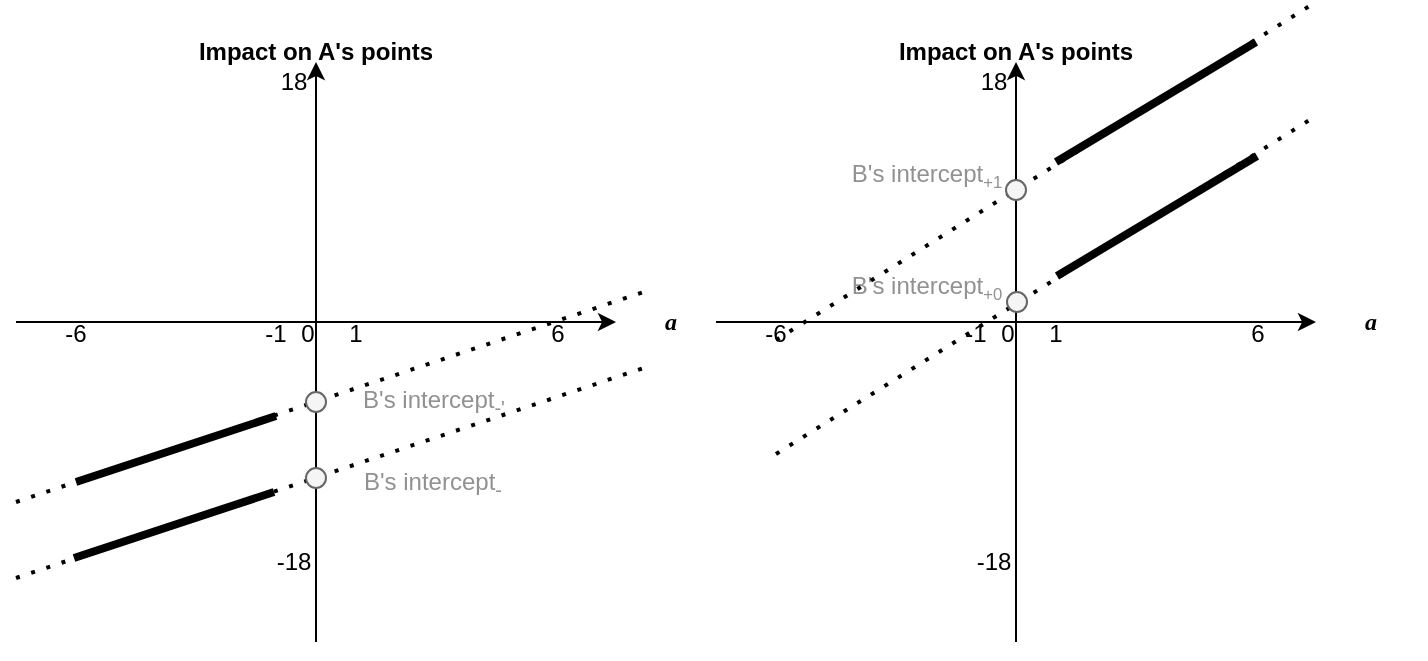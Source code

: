 <mxfile version="24.5.3" type="github">
  <diagram name="Page-1" id="Ew7KFUsUM-5sgseoDQyE">
    <mxGraphModel dx="1242" dy="827" grid="1" gridSize="10" guides="1" tooltips="1" connect="1" arrows="1" fold="1" page="1" pageScale="1" pageWidth="850" pageHeight="1100" math="0" shadow="0">
      <root>
        <mxCell id="0" />
        <mxCell id="1" parent="0" />
        <mxCell id="-bnWbpkABqGrMp3vOz5b-1" value="" style="endArrow=classic;html=1;rounded=0;" parent="1" target="-bnWbpkABqGrMp3vOz5b-4" edge="1">
          <mxGeometry width="50" height="50" relative="1" as="geometry">
            <mxPoint x="30" y="180" as="sourcePoint" />
            <mxPoint x="310" y="180" as="targetPoint" />
          </mxGeometry>
        </mxCell>
        <mxCell id="-bnWbpkABqGrMp3vOz5b-2" value="" style="endArrow=classic;html=1;rounded=0;" parent="1" edge="1">
          <mxGeometry width="50" height="50" relative="1" as="geometry">
            <mxPoint x="180" y="340" as="sourcePoint" />
            <mxPoint x="180" y="50" as="targetPoint" />
          </mxGeometry>
        </mxCell>
        <mxCell id="-bnWbpkABqGrMp3vOz5b-3" value="Impact on A&#39;s points" style="text;html=1;align=center;verticalAlign=middle;whiteSpace=wrap;rounded=0;fontStyle=1" parent="1" vertex="1">
          <mxGeometry x="100" y="30" width="160" height="30" as="geometry" />
        </mxCell>
        <mxCell id="-bnWbpkABqGrMp3vOz5b-4" value="&lt;b&gt;&lt;i&gt;&lt;font face=&quot;Georgia&quot;&gt;a&lt;/font&gt;&lt;/i&gt;&lt;/b&gt;" style="text;html=1;align=center;verticalAlign=middle;whiteSpace=wrap;rounded=0;" parent="1" vertex="1">
          <mxGeometry x="330" y="165" width="55" height="30" as="geometry" />
        </mxCell>
        <mxCell id="-bnWbpkABqGrMp3vOz5b-5" value="-6" style="text;html=1;align=center;verticalAlign=middle;whiteSpace=wrap;rounded=0;" parent="1" vertex="1">
          <mxGeometry x="50" y="171" width="20" height="30" as="geometry" />
        </mxCell>
        <mxCell id="-bnWbpkABqGrMp3vOz5b-6" value="6" style="text;html=1;align=center;verticalAlign=middle;whiteSpace=wrap;rounded=0;" parent="1" vertex="1">
          <mxGeometry x="291" y="171" width="20" height="30" as="geometry" />
        </mxCell>
        <mxCell id="-bnWbpkABqGrMp3vOz5b-7" value="-18" style="text;html=1;align=center;verticalAlign=middle;whiteSpace=wrap;rounded=0;" parent="1" vertex="1">
          <mxGeometry x="159" y="285" width="20" height="30" as="geometry" />
        </mxCell>
        <mxCell id="-bnWbpkABqGrMp3vOz5b-8" value="18" style="text;html=1;align=center;verticalAlign=middle;whiteSpace=wrap;rounded=0;" parent="1" vertex="1">
          <mxGeometry x="159" y="45" width="20" height="30" as="geometry" />
        </mxCell>
        <mxCell id="-bnWbpkABqGrMp3vOz5b-9" value="0" style="text;html=1;align=center;verticalAlign=middle;whiteSpace=wrap;rounded=0;" parent="1" vertex="1">
          <mxGeometry x="166" y="171" width="20" height="30" as="geometry" />
        </mxCell>
        <mxCell id="-bnWbpkABqGrMp3vOz5b-10" value="" style="endArrow=none;html=1;rounded=0;strokeWidth=4;" parent="1" edge="1">
          <mxGeometry width="50" height="50" relative="1" as="geometry">
            <mxPoint x="60" y="260" as="sourcePoint" />
            <mxPoint x="160" y="227" as="targetPoint" />
          </mxGeometry>
        </mxCell>
        <mxCell id="-bnWbpkABqGrMp3vOz5b-13" value="" style="endArrow=none;dashed=1;html=1;dashPattern=1 3;strokeWidth=2;rounded=0;entryX=0.25;entryY=0;entryDx=0;entryDy=0;" parent="1" edge="1">
          <mxGeometry width="50" height="50" relative="1" as="geometry">
            <mxPoint x="30" y="308" as="sourcePoint" />
            <mxPoint x="343.75" y="203" as="targetPoint" />
          </mxGeometry>
        </mxCell>
        <mxCell id="-bnWbpkABqGrMp3vOz5b-14" value="1" style="text;html=1;align=center;verticalAlign=middle;whiteSpace=wrap;rounded=0;" parent="1" vertex="1">
          <mxGeometry x="190" y="171" width="20" height="30" as="geometry" />
        </mxCell>
        <mxCell id="-bnWbpkABqGrMp3vOz5b-15" value="-1" style="text;html=1;align=center;verticalAlign=middle;whiteSpace=wrap;rounded=0;" parent="1" vertex="1">
          <mxGeometry x="150" y="171" width="20" height="30" as="geometry" />
        </mxCell>
        <mxCell id="-bnWbpkABqGrMp3vOz5b-20" value="" style="ellipse;whiteSpace=wrap;html=1;aspect=fixed;fillColor=#f5f5f5;strokeColor=#666666;fontColor=#333333;" parent="1" vertex="1">
          <mxGeometry x="175" y="253" width="10" height="10" as="geometry" />
        </mxCell>
        <mxCell id="-bnWbpkABqGrMp3vOz5b-24" value="B&#39;s intercept&lt;sub&gt;-&lt;/sub&gt;" style="text;html=1;align=center;verticalAlign=middle;whiteSpace=wrap;rounded=0;fontColor=#919191;" parent="1" vertex="1">
          <mxGeometry x="195.5" y="253" width="84.5" height="15" as="geometry" />
        </mxCell>
        <mxCell id="ykKiPOJK7NnUL1nWyVB5-1" value="" style="endArrow=classic;html=1;rounded=0;" edge="1" parent="1" target="ykKiPOJK7NnUL1nWyVB5-4">
          <mxGeometry width="50" height="50" relative="1" as="geometry">
            <mxPoint x="380" y="180" as="sourcePoint" />
            <mxPoint x="660" y="180" as="targetPoint" />
          </mxGeometry>
        </mxCell>
        <mxCell id="ykKiPOJK7NnUL1nWyVB5-2" value="" style="endArrow=classic;html=1;rounded=0;" edge="1" parent="1">
          <mxGeometry width="50" height="50" relative="1" as="geometry">
            <mxPoint x="530" y="340" as="sourcePoint" />
            <mxPoint x="530" y="50" as="targetPoint" />
          </mxGeometry>
        </mxCell>
        <mxCell id="ykKiPOJK7NnUL1nWyVB5-3" value="Impact on A&#39;s points" style="text;html=1;align=center;verticalAlign=middle;whiteSpace=wrap;rounded=0;fontStyle=1" vertex="1" parent="1">
          <mxGeometry x="450" y="30" width="160" height="30" as="geometry" />
        </mxCell>
        <mxCell id="ykKiPOJK7NnUL1nWyVB5-4" value="&lt;b&gt;&lt;i&gt;&lt;font face=&quot;Georgia&quot;&gt;a&lt;/font&gt;&lt;/i&gt;&lt;/b&gt;" style="text;html=1;align=center;verticalAlign=middle;whiteSpace=wrap;rounded=0;" vertex="1" parent="1">
          <mxGeometry x="680" y="165" width="55" height="30" as="geometry" />
        </mxCell>
        <mxCell id="ykKiPOJK7NnUL1nWyVB5-5" value="-6" style="text;html=1;align=center;verticalAlign=middle;whiteSpace=wrap;rounded=0;" vertex="1" parent="1">
          <mxGeometry x="400" y="171" width="20" height="30" as="geometry" />
        </mxCell>
        <mxCell id="ykKiPOJK7NnUL1nWyVB5-6" value="6" style="text;html=1;align=center;verticalAlign=middle;whiteSpace=wrap;rounded=0;" vertex="1" parent="1">
          <mxGeometry x="641" y="171" width="20" height="30" as="geometry" />
        </mxCell>
        <mxCell id="ykKiPOJK7NnUL1nWyVB5-7" value="-18" style="text;html=1;align=center;verticalAlign=middle;whiteSpace=wrap;rounded=0;" vertex="1" parent="1">
          <mxGeometry x="509" y="285" width="20" height="30" as="geometry" />
        </mxCell>
        <mxCell id="ykKiPOJK7NnUL1nWyVB5-8" value="18" style="text;html=1;align=center;verticalAlign=middle;whiteSpace=wrap;rounded=0;" vertex="1" parent="1">
          <mxGeometry x="509" y="45" width="20" height="30" as="geometry" />
        </mxCell>
        <mxCell id="ykKiPOJK7NnUL1nWyVB5-9" value="0" style="text;html=1;align=center;verticalAlign=middle;whiteSpace=wrap;rounded=0;" vertex="1" parent="1">
          <mxGeometry x="516" y="171" width="20" height="30" as="geometry" />
        </mxCell>
        <mxCell id="ykKiPOJK7NnUL1nWyVB5-11" value="" style="endArrow=none;html=1;rounded=0;strokeWidth=4;" edge="1" parent="1">
          <mxGeometry width="50" height="50" relative="1" as="geometry">
            <mxPoint x="550" y="100" as="sourcePoint" />
            <mxPoint x="650" y="40" as="targetPoint" />
          </mxGeometry>
        </mxCell>
        <mxCell id="ykKiPOJK7NnUL1nWyVB5-12" value="" style="endArrow=none;dashed=1;html=1;dashPattern=1 3;strokeWidth=2;rounded=0;" edge="1" parent="1">
          <mxGeometry width="50" height="50" relative="1" as="geometry">
            <mxPoint x="410" y="246" as="sourcePoint" />
            <mxPoint x="680" y="77" as="targetPoint" />
          </mxGeometry>
        </mxCell>
        <mxCell id="ykKiPOJK7NnUL1nWyVB5-14" value="1" style="text;html=1;align=center;verticalAlign=middle;whiteSpace=wrap;rounded=0;" vertex="1" parent="1">
          <mxGeometry x="540" y="171" width="20" height="30" as="geometry" />
        </mxCell>
        <mxCell id="ykKiPOJK7NnUL1nWyVB5-15" value="-1" style="text;html=1;align=center;verticalAlign=middle;whiteSpace=wrap;rounded=0;" vertex="1" parent="1">
          <mxGeometry x="500" y="171" width="20" height="30" as="geometry" />
        </mxCell>
        <mxCell id="ykKiPOJK7NnUL1nWyVB5-17" value="" style="ellipse;whiteSpace=wrap;html=1;aspect=fixed;fillColor=#f5f5f5;strokeColor=#666666;fontColor=#333333;" vertex="1" parent="1">
          <mxGeometry x="525.5" y="165" width="10" height="10" as="geometry" />
        </mxCell>
        <mxCell id="ykKiPOJK7NnUL1nWyVB5-19" value="B&#39;s intercept&lt;font size=&quot;1&quot;&gt;&lt;sub&gt;+0&lt;/sub&gt;&lt;/font&gt;" style="text;html=1;align=center;verticalAlign=middle;whiteSpace=wrap;rounded=0;fontColor=#919191;" vertex="1" parent="1">
          <mxGeometry x="445.5" y="149" width="79" height="26" as="geometry" />
        </mxCell>
        <mxCell id="ykKiPOJK7NnUL1nWyVB5-26" value="" style="endArrow=none;dashed=1;html=1;dashPattern=1 3;strokeWidth=2;rounded=0;entryX=0.25;entryY=0;entryDx=0;entryDy=0;" edge="1" parent="1">
          <mxGeometry width="50" height="50" relative="1" as="geometry">
            <mxPoint x="30" y="270" as="sourcePoint" />
            <mxPoint x="343.75" y="165" as="targetPoint" />
          </mxGeometry>
        </mxCell>
        <mxCell id="ykKiPOJK7NnUL1nWyVB5-27" value="" style="ellipse;whiteSpace=wrap;html=1;aspect=fixed;fillColor=#f5f5f5;strokeColor=#666666;fontColor=#333333;" vertex="1" parent="1">
          <mxGeometry x="175" y="215" width="10" height="10" as="geometry" />
        </mxCell>
        <mxCell id="ykKiPOJK7NnUL1nWyVB5-28" value="B&#39;s intercept&lt;sub&gt;-&#39;&lt;/sub&gt;" style="text;html=1;align=center;verticalAlign=middle;whiteSpace=wrap;rounded=0;fontColor=#919191;" vertex="1" parent="1">
          <mxGeometry x="186.5" y="212.5" width="104" height="15" as="geometry" />
        </mxCell>
        <mxCell id="ykKiPOJK7NnUL1nWyVB5-29" value="" style="endArrow=none;html=1;rounded=0;strokeWidth=4;" edge="1" parent="1">
          <mxGeometry width="50" height="50" relative="1" as="geometry">
            <mxPoint x="59" y="298" as="sourcePoint" />
            <mxPoint x="159" y="265" as="targetPoint" />
          </mxGeometry>
        </mxCell>
        <mxCell id="ykKiPOJK7NnUL1nWyVB5-32" value="" style="endArrow=none;html=1;rounded=0;strokeWidth=4;" edge="1" parent="1">
          <mxGeometry width="50" height="50" relative="1" as="geometry">
            <mxPoint x="550.5" y="157" as="sourcePoint" />
            <mxPoint x="650.5" y="97" as="targetPoint" />
          </mxGeometry>
        </mxCell>
        <mxCell id="ykKiPOJK7NnUL1nWyVB5-33" value="" style="endArrow=none;dashed=1;html=1;dashPattern=1 3;strokeWidth=2;rounded=0;" edge="1" parent="1">
          <mxGeometry width="50" height="50" relative="1" as="geometry">
            <mxPoint x="410" y="189" as="sourcePoint" />
            <mxPoint x="680" y="20" as="targetPoint" />
          </mxGeometry>
        </mxCell>
        <mxCell id="ykKiPOJK7NnUL1nWyVB5-31" value="" style="ellipse;whiteSpace=wrap;html=1;aspect=fixed;fillColor=#f5f5f5;strokeColor=#666666;fontColor=#333333;" vertex="1" parent="1">
          <mxGeometry x="525" y="109" width="10" height="10" as="geometry" />
        </mxCell>
        <mxCell id="ykKiPOJK7NnUL1nWyVB5-34" value="B&#39;s intercept&lt;font size=&quot;1&quot;&gt;&lt;sub&gt;+1&lt;/sub&gt;&lt;/font&gt;" style="text;html=1;align=center;verticalAlign=middle;whiteSpace=wrap;rounded=0;fontColor=#919191;" vertex="1" parent="1">
          <mxGeometry x="445.5" y="93" width="79" height="26" as="geometry" />
        </mxCell>
      </root>
    </mxGraphModel>
  </diagram>
</mxfile>
